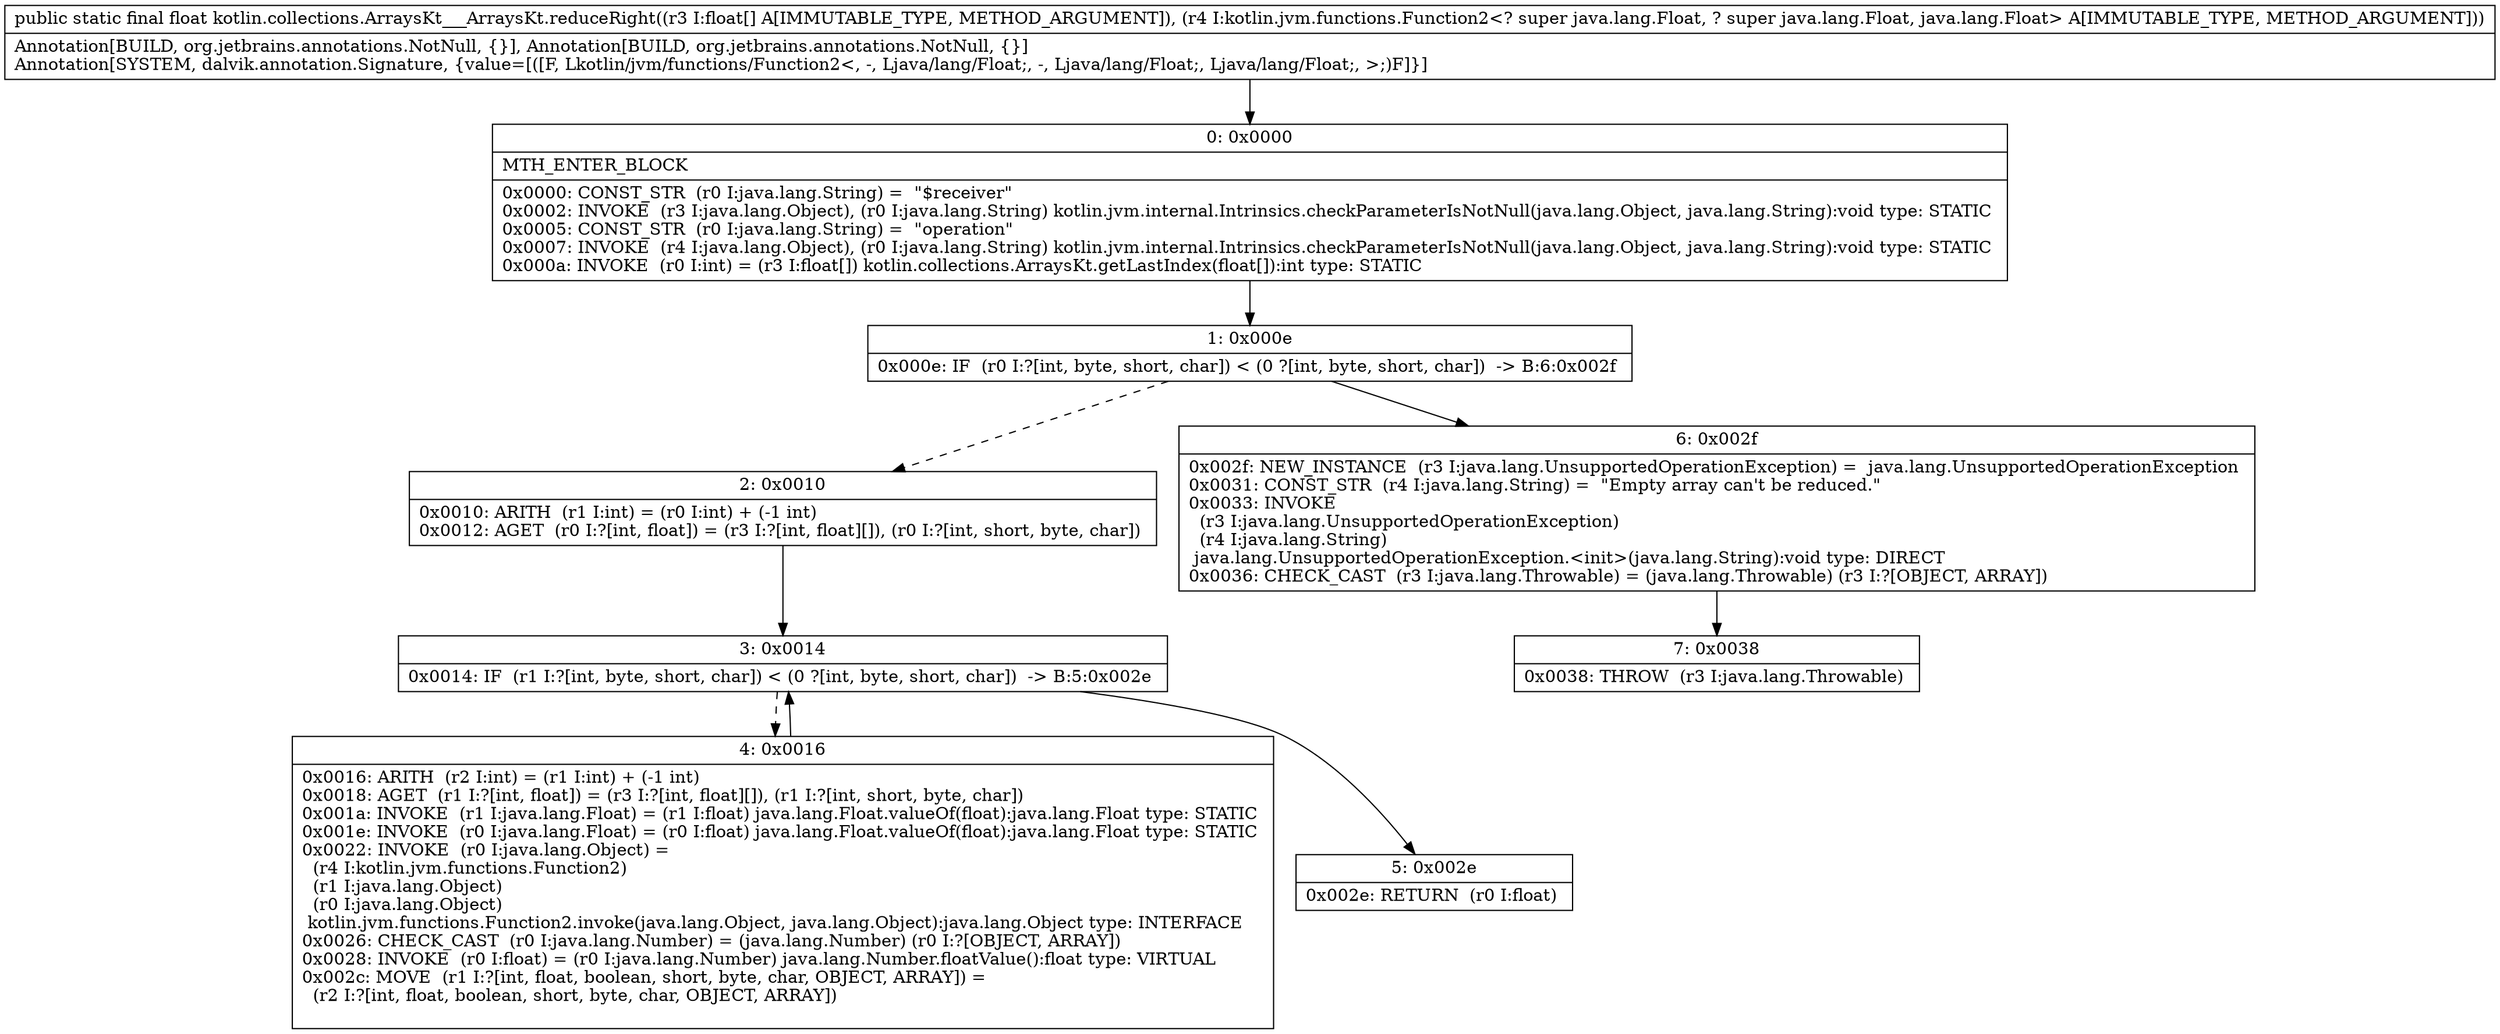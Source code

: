 digraph "CFG forkotlin.collections.ArraysKt___ArraysKt.reduceRight([FLkotlin\/jvm\/functions\/Function2;)F" {
Node_0 [shape=record,label="{0\:\ 0x0000|MTH_ENTER_BLOCK\l|0x0000: CONST_STR  (r0 I:java.lang.String) =  \"$receiver\" \l0x0002: INVOKE  (r3 I:java.lang.Object), (r0 I:java.lang.String) kotlin.jvm.internal.Intrinsics.checkParameterIsNotNull(java.lang.Object, java.lang.String):void type: STATIC \l0x0005: CONST_STR  (r0 I:java.lang.String) =  \"operation\" \l0x0007: INVOKE  (r4 I:java.lang.Object), (r0 I:java.lang.String) kotlin.jvm.internal.Intrinsics.checkParameterIsNotNull(java.lang.Object, java.lang.String):void type: STATIC \l0x000a: INVOKE  (r0 I:int) = (r3 I:float[]) kotlin.collections.ArraysKt.getLastIndex(float[]):int type: STATIC \l}"];
Node_1 [shape=record,label="{1\:\ 0x000e|0x000e: IF  (r0 I:?[int, byte, short, char]) \< (0 ?[int, byte, short, char])  \-\> B:6:0x002f \l}"];
Node_2 [shape=record,label="{2\:\ 0x0010|0x0010: ARITH  (r1 I:int) = (r0 I:int) + (\-1 int) \l0x0012: AGET  (r0 I:?[int, float]) = (r3 I:?[int, float][]), (r0 I:?[int, short, byte, char]) \l}"];
Node_3 [shape=record,label="{3\:\ 0x0014|0x0014: IF  (r1 I:?[int, byte, short, char]) \< (0 ?[int, byte, short, char])  \-\> B:5:0x002e \l}"];
Node_4 [shape=record,label="{4\:\ 0x0016|0x0016: ARITH  (r2 I:int) = (r1 I:int) + (\-1 int) \l0x0018: AGET  (r1 I:?[int, float]) = (r3 I:?[int, float][]), (r1 I:?[int, short, byte, char]) \l0x001a: INVOKE  (r1 I:java.lang.Float) = (r1 I:float) java.lang.Float.valueOf(float):java.lang.Float type: STATIC \l0x001e: INVOKE  (r0 I:java.lang.Float) = (r0 I:float) java.lang.Float.valueOf(float):java.lang.Float type: STATIC \l0x0022: INVOKE  (r0 I:java.lang.Object) = \l  (r4 I:kotlin.jvm.functions.Function2)\l  (r1 I:java.lang.Object)\l  (r0 I:java.lang.Object)\l kotlin.jvm.functions.Function2.invoke(java.lang.Object, java.lang.Object):java.lang.Object type: INTERFACE \l0x0026: CHECK_CAST  (r0 I:java.lang.Number) = (java.lang.Number) (r0 I:?[OBJECT, ARRAY]) \l0x0028: INVOKE  (r0 I:float) = (r0 I:java.lang.Number) java.lang.Number.floatValue():float type: VIRTUAL \l0x002c: MOVE  (r1 I:?[int, float, boolean, short, byte, char, OBJECT, ARRAY]) = \l  (r2 I:?[int, float, boolean, short, byte, char, OBJECT, ARRAY])\l \l}"];
Node_5 [shape=record,label="{5\:\ 0x002e|0x002e: RETURN  (r0 I:float) \l}"];
Node_6 [shape=record,label="{6\:\ 0x002f|0x002f: NEW_INSTANCE  (r3 I:java.lang.UnsupportedOperationException) =  java.lang.UnsupportedOperationException \l0x0031: CONST_STR  (r4 I:java.lang.String) =  \"Empty array can't be reduced.\" \l0x0033: INVOKE  \l  (r3 I:java.lang.UnsupportedOperationException)\l  (r4 I:java.lang.String)\l java.lang.UnsupportedOperationException.\<init\>(java.lang.String):void type: DIRECT \l0x0036: CHECK_CAST  (r3 I:java.lang.Throwable) = (java.lang.Throwable) (r3 I:?[OBJECT, ARRAY]) \l}"];
Node_7 [shape=record,label="{7\:\ 0x0038|0x0038: THROW  (r3 I:java.lang.Throwable) \l}"];
MethodNode[shape=record,label="{public static final float kotlin.collections.ArraysKt___ArraysKt.reduceRight((r3 I:float[] A[IMMUTABLE_TYPE, METHOD_ARGUMENT]), (r4 I:kotlin.jvm.functions.Function2\<? super java.lang.Float, ? super java.lang.Float, java.lang.Float\> A[IMMUTABLE_TYPE, METHOD_ARGUMENT]))  | Annotation[BUILD, org.jetbrains.annotations.NotNull, \{\}], Annotation[BUILD, org.jetbrains.annotations.NotNull, \{\}]\lAnnotation[SYSTEM, dalvik.annotation.Signature, \{value=[([F, Lkotlin\/jvm\/functions\/Function2\<, \-, Ljava\/lang\/Float;, \-, Ljava\/lang\/Float;, Ljava\/lang\/Float;, \>;)F]\}]\l}"];
MethodNode -> Node_0;
Node_0 -> Node_1;
Node_1 -> Node_2[style=dashed];
Node_1 -> Node_6;
Node_2 -> Node_3;
Node_3 -> Node_4[style=dashed];
Node_3 -> Node_5;
Node_4 -> Node_3;
Node_6 -> Node_7;
}


